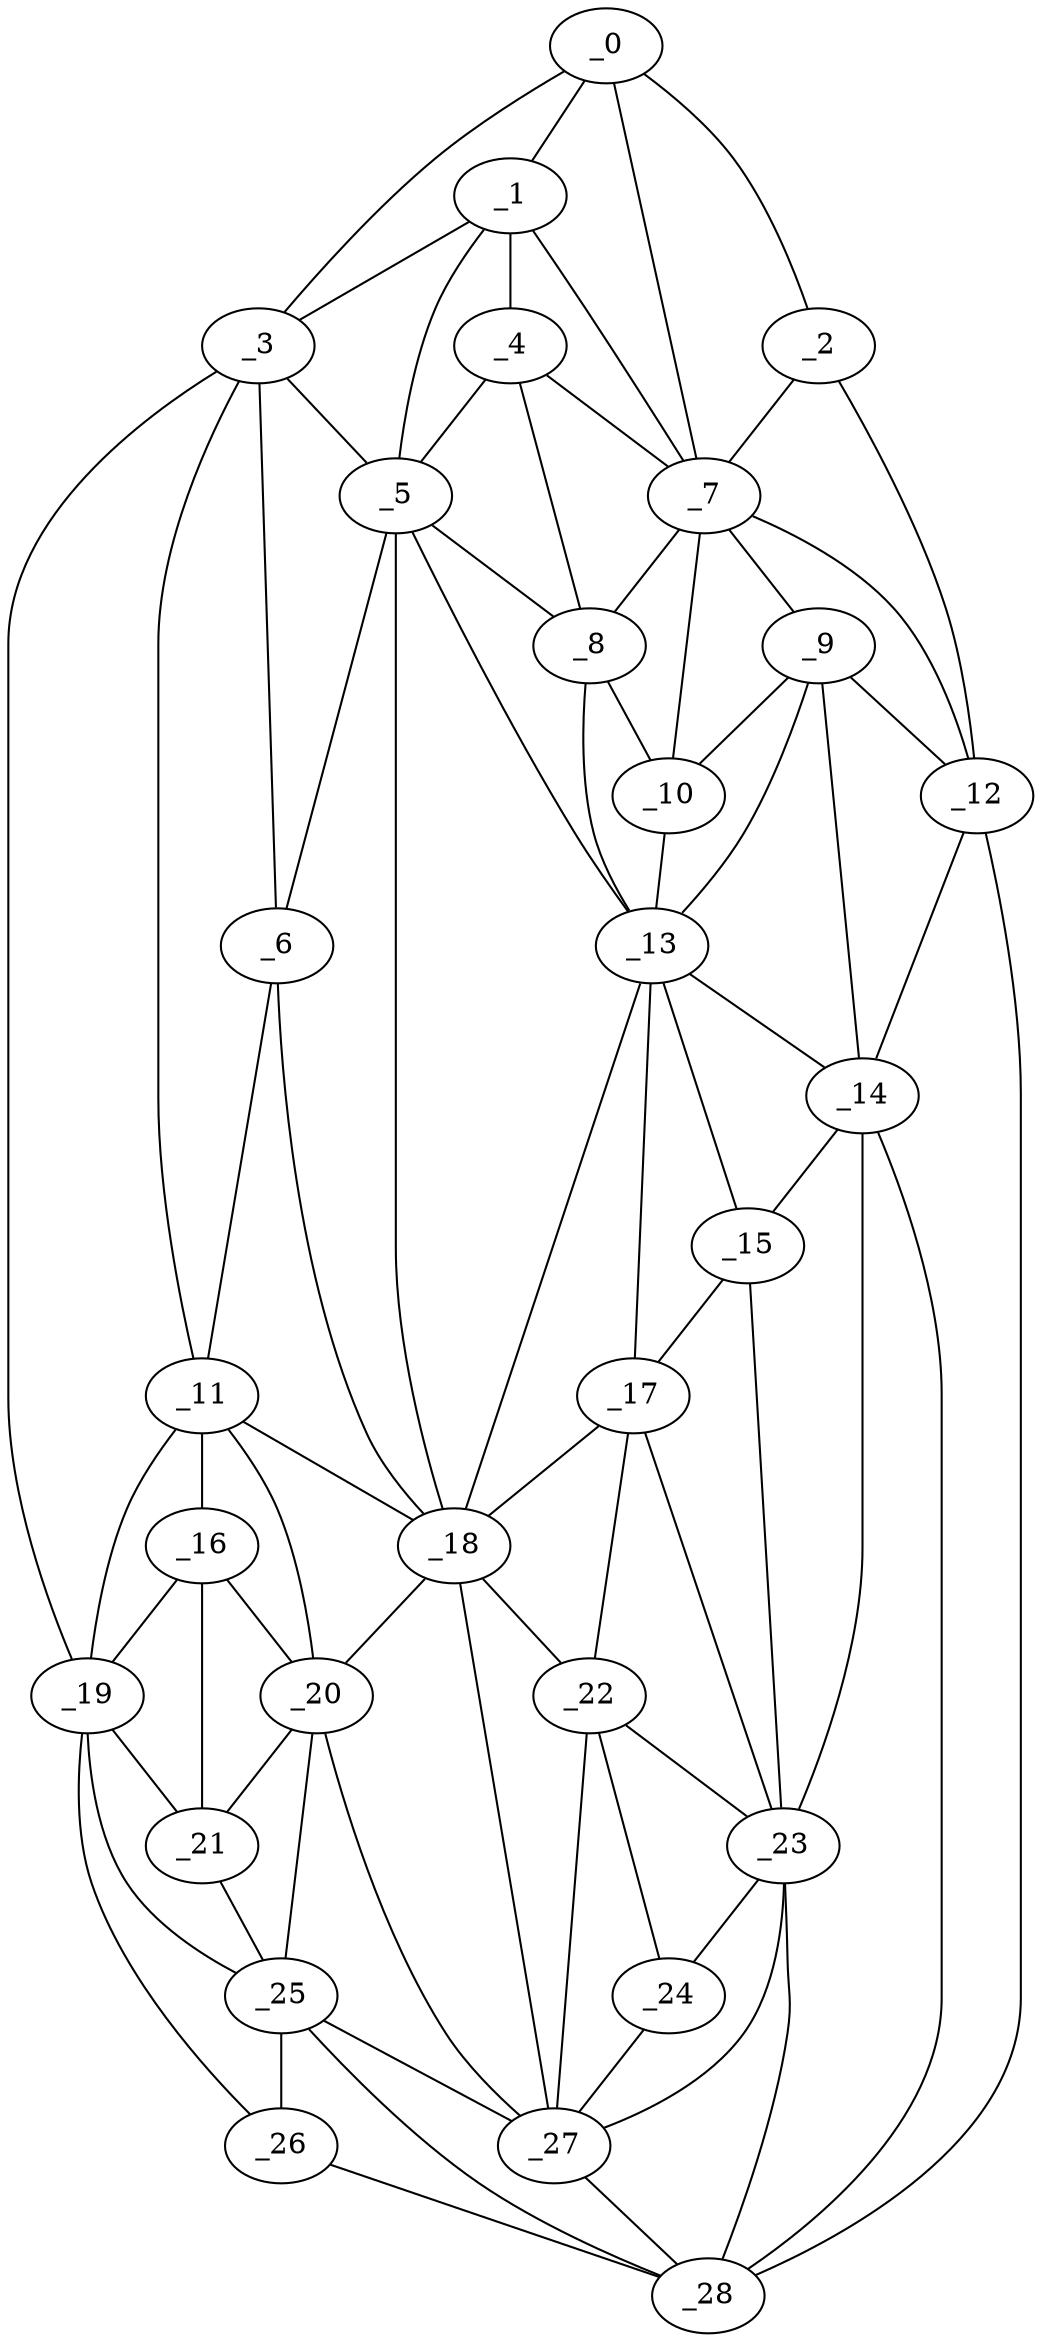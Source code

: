 graph "obj89__195.gxl" {
	_0	 [x=32,
		y=20];
	_1	 [x=37,
		y=40];
	_0 -- _1	 [valence=1];
	_2	 [x=39,
		y=12];
	_0 -- _2	 [valence=1];
	_3	 [x=40,
		y=79];
	_0 -- _3	 [valence=1];
	_7	 [x=50,
		y=23];
	_0 -- _7	 [valence=2];
	_1 -- _3	 [valence=1];
	_4	 [x=44,
		y=40];
	_1 -- _4	 [valence=1];
	_5	 [x=45,
		y=64];
	_1 -- _5	 [valence=2];
	_1 -- _7	 [valence=2];
	_2 -- _7	 [valence=2];
	_12	 [x=69,
		y=6];
	_2 -- _12	 [valence=1];
	_3 -- _5	 [valence=2];
	_6	 [x=47,
		y=78];
	_3 -- _6	 [valence=2];
	_11	 [x=64,
		y=97];
	_3 -- _11	 [valence=1];
	_19	 [x=91,
		y=119];
	_3 -- _19	 [valence=1];
	_4 -- _5	 [valence=2];
	_4 -- _7	 [valence=2];
	_8	 [x=54,
		y=36];
	_4 -- _8	 [valence=1];
	_5 -- _6	 [valence=1];
	_5 -- _8	 [valence=2];
	_13	 [x=70,
		y=37];
	_5 -- _13	 [valence=2];
	_18	 [x=91,
		y=42];
	_5 -- _18	 [valence=2];
	_6 -- _11	 [valence=1];
	_6 -- _18	 [valence=2];
	_7 -- _8	 [valence=2];
	_9	 [x=56,
		y=27];
	_7 -- _9	 [valence=2];
	_10	 [x=56,
		y=32];
	_7 -- _10	 [valence=2];
	_7 -- _12	 [valence=2];
	_8 -- _10	 [valence=1];
	_8 -- _13	 [valence=1];
	_9 -- _10	 [valence=1];
	_9 -- _12	 [valence=2];
	_9 -- _13	 [valence=2];
	_14	 [x=78,
		y=14];
	_9 -- _14	 [valence=2];
	_10 -- _13	 [valence=2];
	_16	 [x=84,
		y=107];
	_11 -- _16	 [valence=2];
	_11 -- _18	 [valence=2];
	_11 -- _19	 [valence=2];
	_20	 [x=95,
		y=97];
	_11 -- _20	 [valence=2];
	_12 -- _14	 [valence=1];
	_28	 [x=117,
		y=11];
	_12 -- _28	 [valence=1];
	_13 -- _14	 [valence=2];
	_15	 [x=83,
		y=25];
	_13 -- _15	 [valence=2];
	_17	 [x=91,
		y=31];
	_13 -- _17	 [valence=2];
	_13 -- _18	 [valence=1];
	_14 -- _15	 [valence=2];
	_23	 [x=103,
		y=27];
	_14 -- _23	 [valence=2];
	_14 -- _28	 [valence=1];
	_15 -- _17	 [valence=1];
	_15 -- _23	 [valence=1];
	_16 -- _19	 [valence=2];
	_16 -- _20	 [valence=2];
	_21	 [x=95,
		y=103];
	_16 -- _21	 [valence=2];
	_17 -- _18	 [valence=2];
	_22	 [x=99,
		y=32];
	_17 -- _22	 [valence=2];
	_17 -- _23	 [valence=2];
	_18 -- _20	 [valence=2];
	_18 -- _22	 [valence=2];
	_27	 [x=109,
		y=31];
	_18 -- _27	 [valence=1];
	_19 -- _21	 [valence=2];
	_25	 [x=107,
		y=110];
	_19 -- _25	 [valence=1];
	_26	 [x=108,
		y=118];
	_19 -- _26	 [valence=1];
	_20 -- _21	 [valence=2];
	_20 -- _25	 [valence=2];
	_20 -- _27	 [valence=2];
	_21 -- _25	 [valence=2];
	_22 -- _23	 [valence=1];
	_24	 [x=105,
		y=30];
	_22 -- _24	 [valence=2];
	_22 -- _27	 [valence=2];
	_23 -- _24	 [valence=2];
	_23 -- _27	 [valence=2];
	_23 -- _28	 [valence=1];
	_24 -- _27	 [valence=1];
	_25 -- _26	 [valence=1];
	_25 -- _27	 [valence=1];
	_25 -- _28	 [valence=1];
	_26 -- _28	 [valence=1];
	_27 -- _28	 [valence=2];
}
